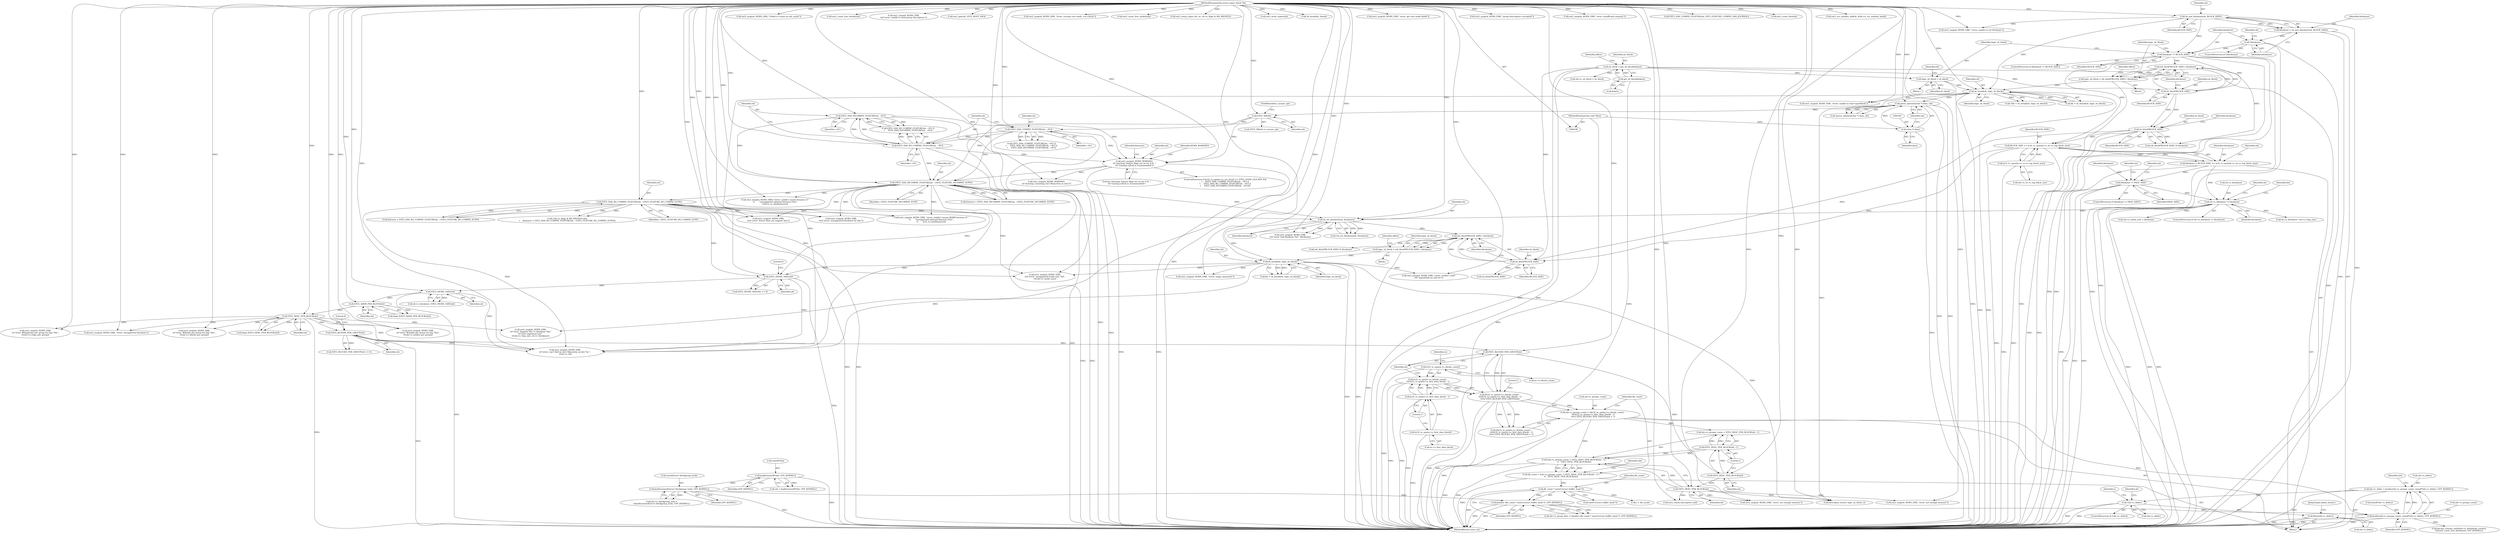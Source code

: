 digraph "0_linux_be0726d33cb8f411945884664924bed3cb8c70ee_0@API" {
"1001360" [label="(Call,kfree(sbi->s_debts))"];
"1000986" [label="(Call,!sbi->s_debts)"];
"1000971" [label="(Call,sbi->s_debts = kcalloc(sbi->s_groups_count, sizeof(*sbi->s_debts), GFP_KERNEL))"];
"1000975" [label="(Call,kcalloc(sbi->s_groups_count, sizeof(*sbi->s_debts), GFP_KERNEL))"];
"1000912" [label="(Call,sbi->s_groups_count = ((le32_to_cpu(es->s_blocks_count) -\n \t\t\t\tle32_to_cpu(es->s_first_data_block) - 1)\n \t\t\t\t\t/ EXT2_BLOCKS_PER_GROUP(sb)) + 1)"];
"1000917" [label="(Call,(le32_to_cpu(es->s_blocks_count) -\n \t\t\t\tle32_to_cpu(es->s_first_data_block) - 1)\n \t\t\t\t\t/ EXT2_BLOCKS_PER_GROUP(sb))"];
"1000918" [label="(Call,le32_to_cpu(es->s_blocks_count) -\n \t\t\t\tle32_to_cpu(es->s_first_data_block) - 1)"];
"1000919" [label="(Call,le32_to_cpu(es->s_blocks_count))"];
"1000923" [label="(Call,le32_to_cpu(es->s_first_data_block) - 1)"];
"1000924" [label="(Call,le32_to_cpu(es->s_first_data_block))"];
"1000929" [label="(Call,EXT2_BLOCKS_PER_GROUP(sb))"];
"1000908" [label="(Call,EXT2_BLOCKS_PER_GROUP(sb))"];
"1000803" [label="(Call,EXT2_DESC_PER_BLOCK(sb))"];
"1000796" [label="(Call,EXT2_ADDR_PER_BLOCK(sb))"];
"1000742" [label="(Call,EXT2_INODE_SIZE(sb))"];
"1000730" [label="(Call,EXT2_INODE_SIZE(sb))"];
"1000559" [label="(Call,sb_bread(sb, logic_sb_block))"];
"1000533" [label="(Call,sb_set_blocksize(sb, blocksize))"];
"1000467" [label="(Call,EXT2_HAS_RO_COMPAT_FEATURE(sb, ~EXT2_FEATURE_RO_COMPAT_SUPP))"];
"1000444" [label="(Call,EXT2_HAS_INCOMPAT_FEATURE(sb, ~EXT2_FEATURE_INCOMPAT_SUPP))"];
"1000435" [label="(Call,EXT2_HAS_INCOMPAT_FEATURE(sb, ~0U))"];
"1000432" [label="(Call,EXT2_HAS_RO_COMPAT_FEATURE(sb, ~0U))"];
"1000428" [label="(Call,EXT2_HAS_COMPAT_FEATURE(sb, ~0U))"];
"1000408" [label="(Call,EXT2_SB(sb))"];
"1000389" [label="(Call,parse_options((char *) data, sb))"];
"1000390" [label="(Call,(char *) data)"];
"1000111" [label="(MethodParameterIn,void *data)"];
"1000234" [label="(Call,sb_bread(sb, logic_sb_block))"];
"1000194" [label="(Call,sb_min_blocksize(sb, BLOCK_SIZE))"];
"1000110" [label="(MethodParameterIn,struct super_block *sb)"];
"1000227" [label="(Call,logic_sb_block = sb_block)"];
"1000120" [label="(Call,sb_block = get_sb_block(&data))"];
"1000122" [label="(Call,get_sb_block(&data))"];
"1000211" [label="(Call,logic_sb_block = (sb_block*BLOCK_SIZE) / blocksize)"];
"1000213" [label="(Call,(sb_block*BLOCK_SIZE) / blocksize)"];
"1000214" [label="(Call,sb_block*BLOCK_SIZE)"];
"1000207" [label="(Call,blocksize != BLOCK_SIZE)"];
"1000198" [label="(Call,!blocksize)"];
"1000192" [label="(Call,blocksize = sb_min_blocksize(sb, BLOCK_SIZE))"];
"1000438" [label="(Call,ext2_msg(sb, KERN_WARNING,\n\t\t\t\"warning: feature flags set on rev 0 fs, \"\n\t\t\t\"running e2fsck is recommended\"))"];
"1000523" [label="(Call,sb->s_blocksize != blocksize)"];
"1000496" [label="(Call,blocksize != PAGE_SIZE)"];
"1000478" [label="(Call,blocksize = BLOCK_SIZE << le32_to_cpu(sbi->s_es->s_log_block_size))"];
"1000480" [label="(Call,BLOCK_SIZE << le32_to_cpu(sbi->s_es->s_log_block_size))"];
"1000221" [label="(Call,sb_block*BLOCK_SIZE)"];
"1000482" [label="(Call,le32_to_cpu(sbi->s_es->s_log_block_size))"];
"1000543" [label="(Call,logic_sb_block = (sb_block*BLOCK_SIZE) / blocksize)"];
"1000545" [label="(Call,(sb_block*BLOCK_SIZE) / blocksize)"];
"1000546" [label="(Call,sb_block*BLOCK_SIZE)"];
"1000949" [label="(Call,kmalloc (db_count * sizeof (struct buffer_head *), GFP_KERNEL))"];
"1000950" [label="(Call,db_count * sizeof (struct buffer_head *))"];
"1000932" [label="(Call,db_count = (sbi->s_groups_count + EXT2_DESC_PER_BLOCK(sb) - 1) /\n\t\t   EXT2_DESC_PER_BLOCK(sb))"];
"1000934" [label="(Call,(sbi->s_groups_count + EXT2_DESC_PER_BLOCK(sb) - 1) /\n\t\t   EXT2_DESC_PER_BLOCK(sb))"];
"1000939" [label="(Call,EXT2_DESC_PER_BLOCK(sb) - 1)"];
"1000940" [label="(Call,EXT2_DESC_PER_BLOCK(sb))"];
"1000943" [label="(Call,EXT2_DESC_PER_BLOCK(sb))"];
"1000164" [label="(Call,kzalloc(sizeof(struct blockgroup_lock), GFP_KERNEL))"];
"1000151" [label="(Call,kzalloc(sizeof(*sbi), GFP_KERNEL))"];
"1000930" [label="(Identifier,sb)"];
"1001281" [label="(Call,ext2_msg(sb, KERN_WARNING,\n\t\t\t\"warning: mounting ext3 filesystem as ext2\"))"];
"1000730" [label="(Call,EXT2_INODE_SIZE(sb))"];
"1000943" [label="(Call,EXT2_DESC_PER_BLOCK(sb))"];
"1000910" [label="(Literal,0)"];
"1000195" [label="(Identifier,sb)"];
"1000227" [label="(Call,logic_sb_block = sb_block)"];
"1000668" [label="(Call,ext2_msg(sb, KERN_ERR,\n\t\t\t\t\"error: unsupported inode size: %d\",\n\t\t\t\tsbi->s_inode_size))"];
"1000217" [label="(Identifier,blocksize)"];
"1000440" [label="(Identifier,KERN_WARNING)"];
"1000429" [label="(Identifier,sb)"];
"1000110" [label="(MethodParameterIn,struct super_block *sb)"];
"1001051" [label="(Call,ext2_check_descriptors (sb))"];
"1000465" [label="(Call,features = EXT2_HAS_RO_COMPAT_FEATURE(sb, ~EXT2_FEATURE_RO_COMPAT_SUPP))"];
"1000155" [label="(Identifier,GFP_KERNEL)"];
"1000928" [label="(Literal,1)"];
"1000543" [label="(Call,logic_sb_block = (sb_block*BLOCK_SIZE) / blocksize)"];
"1000152" [label="(Call,sizeof(*sbi))"];
"1000497" [label="(Identifier,blocksize)"];
"1001177" [label="(Call,ext2_msg(sb, KERN_ERR, \"Failed to create an mb_cache\"))"];
"1000912" [label="(Call,sbi->s_groups_count = ((le32_to_cpu(es->s_blocks_count) -\n \t\t\t\tle32_to_cpu(es->s_first_data_block) - 1)\n \t\t\t\t\t/ EXT2_BLOCKS_PER_GROUP(sb)) + 1)"];
"1000595" [label="(Call,ext2_msg(sb, KERN_ERR, \"error: magic mismatch\"))"];
"1000219" [label="(Identifier,offset)"];
"1000557" [label="(Call,bh = sb_bread(sb, logic_sb_block))"];
"1000535" [label="(Identifier,blocksize)"];
"1000602" [label="(Identifier,sb)"];
"1000410" [label="(FieldIdentifier,s_mount_opt)"];
"1000986" [label="(Call,!sbi->s_debts)"];
"1000478" [label="(Call,blocksize = BLOCK_SIZE << le32_to_cpu(sbi->s_es->s_log_block_size))"];
"1001127" [label="(Call,ext2_count_free_blocks(sb))"];
"1000207" [label="(Call,blocksize != BLOCK_SIZE)"];
"1000392" [label="(Identifier,data)"];
"1000992" [label="(Identifier,sb)"];
"1000988" [label="(Identifier,sbi)"];
"1000498" [label="(Identifier,PAGE_SIZE)"];
"1000908" [label="(Call,EXT2_BLOCKS_PER_GROUP(sb))"];
"1000919" [label="(Call,le32_to_cpu(es->s_blocks_count))"];
"1000407" [label="(Call,EXT2_SB(sb)->s_mount_opt)"];
"1000482" [label="(Call,le32_to_cpu(sbi->s_es->s_log_block_size))"];
"1000481" [label="(Identifier,BLOCK_SIZE)"];
"1000547" [label="(Identifier,sb_block)"];
"1001044" [label="(Call,ext2_msg(sb, KERN_ERR,\n\t\t\t\t\"error: unable to read group descriptors\"))"];
"1000949" [label="(Call,kmalloc (db_count * sizeof (struct buffer_head *), GFP_KERNEL))"];
"1000743" [label="(Identifier,sb)"];
"1000167" [label="(Identifier,GFP_KERNEL)"];
"1000532" [label="(Call,!sb_set_blocksize(sb, blocksize))"];
"1001220" [label="(Call,ext2_iget(sb, EXT2_ROOT_INO))"];
"1000458" [label="(Call,!(sb->s_flags & MS_RDONLY) &&\n\t    (features = EXT2_HAS_RO_COMPAT_FEATURE(sb, ~EXT2_FEATURE_RO_COMPAT_SUPP)))"];
"1000923" [label="(Call,le32_to_cpu(es->s_first_data_block) - 1)"];
"1000731" [label="(Identifier,sb)"];
"1000925" [label="(Call,es->s_first_data_block)"];
"1000467" [label="(Call,EXT2_HAS_RO_COMPAT_FEATURE(sb, ~EXT2_FEATURE_RO_COMPAT_SUPP))"];
"1000860" [label="(Call,ext2_msg(sb, KERN_ERR,\n\t\t\t\"error: #blocks per group too big: %lu\",\n\t\t\tsbi->s_blocks_per_group))"];
"1000941" [label="(Identifier,sb)"];
"1000991" [label="(Call,ext2_msg(sb, KERN_ERR, \"error: not enough memory\"))"];
"1000548" [label="(Identifier,BLOCK_SIZE)"];
"1000501" [label="(Identifier,sb)"];
"1000193" [label="(Identifier,blocksize)"];
"1000523" [label="(Call,sb->s_blocksize != blocksize)"];
"1000732" [label="(Literal,0)"];
"1000182" [label="(Call,sbi->s_sb_block = sb_block)"];
"1000920" [label="(Call,es->s_blocks_count)"];
"1000390" [label="(Call,(char *) data)"];
"1000441" [label="(Literal,\"warning: feature flags set on rev 0 fs, \"\n\t\t\t\"running e2fsck is recommended\")"];
"1000236" [label="(Identifier,logic_sb_block)"];
"1000496" [label="(Call,blocksize != PAGE_SIZE)"];
"1000561" [label="(Identifier,logic_sb_block)"];
"1000962" [label="(Call,ext2_msg(sb, KERN_ERR, \"error: not enough memory\"))"];
"1000527" [label="(Identifier,blocksize)"];
"1000211" [label="(Call,logic_sb_block = (sb_block*BLOCK_SIZE) / blocksize)"];
"1000940" [label="(Call,EXT2_DESC_PER_BLOCK(sb))"];
"1000113" [label="(Block,)"];
"1000432" [label="(Call,EXT2_HAS_RO_COMPAT_FEATURE(sb, ~0U))"];
"1000120" [label="(Call,sb_block = get_sb_block(&data))"];
"1000491" [label="(Identifier,sbi)"];
"1001251" [label="(Call,ext2_msg(sb, KERN_ERR, \"error: corrupt root inode, run e2fsck\"))"];
"1000551" [label="(Identifier,offset)"];
"1001141" [label="(Call,ext2_count_free_inodes(sb))"];
"1000433" [label="(Identifier,sb)"];
"1001286" [label="(Call,ext2_setup_super (sb, es, sb->s_flags & MS_RDONLY))"];
"1000838" [label="(Call,ext2_msg(sb, KERN_ERR,\n\t\t\t\"error: fragsize %lu != blocksize %lu\"\n\t\t\t\"(not supported yet)\",\n\t\t\tsbi->s_frag_size, sb->s_blocksize))"];
"1000560" [label="(Identifier,sb)"];
"1000517" [label="(Call,ext2_msg(sb, KERN_ERR,\n\t\t\t\t\t\"error: device does not support dax\"))"];
"1000437" [label="(Identifier,~0U)"];
"1000444" [label="(Call,EXT2_HAS_INCOMPAT_FEATURE(sb, ~EXT2_FEATURE_INCOMPAT_SUPP))"];
"1001364" [label="(JumpTarget,failed_mount:)"];
"1000954" [label="(Identifier,GFP_KERNEL)"];
"1000939" [label="(Call,EXT2_DESC_PER_BLOCK(sb) - 1)"];
"1001299" [label="(Call,ext2_write_super(sb))"];
"1000697" [label="(Call,sb->s_blocksize / sbi->s_frag_size)"];
"1000971" [label="(Call,sbi->s_debts = kcalloc(sbi->s_groups_count, sizeof(*sbi->s_debts), GFP_KERNEL))"];
"1000934" [label="(Call,(sbi->s_groups_count + EXT2_DESC_PER_BLOCK(sb) - 1) /\n\t\t   EXT2_DESC_PER_BLOCK(sb))"];
"1000111" [label="(MethodParameterIn,void *data)"];
"1001018" [label="(Call,sb_bread(sb, block))"];
"1000944" [label="(Identifier,sb)"];
"1001122" [label="(Call,percpu_counter_init(&sbi->s_freeblocks_counter,\n\t\t\t\text2_count_free_blocks(sb), GFP_KERNEL))"];
"1000566" [label="(Call,ext2_msg(sb, KERN_ERR, \"error: couldn't read\"\n\t\t\t\t\"superblock on 2nd try\"))"];
"1000160" [label="(Call,sbi->s_blockgroup_lock =\n\t\tkzalloc(sizeof(struct blockgroup_lock), GFP_KERNEL))"];
"1000802" [label="(Call,ilog2 (EXT2_DESC_PER_BLOCK(sb)))"];
"1000164" [label="(Call,kzalloc(sizeof(struct blockgroup_lock), GFP_KERNEL))"];
"1000232" [label="(Call,bh = sb_bread(sb, logic_sb_block))"];
"1000238" [label="(Call,ext2_msg(sb, KERN_ERR, \"error: unable to read superblock\"))"];
"1000222" [label="(Identifier,sb_block)"];
"1000221" [label="(Call,sb_block*BLOCK_SIZE)"];
"1000165" [label="(Call,sizeof(struct blockgroup_lock))"];
"1000729" [label="(Call,EXT2_INODE_SIZE(sb) == 0)"];
"1000199" [label="(Identifier,blocksize)"];
"1001382" [label="(MethodReturn,static int)"];
"1000931" [label="(Literal,1)"];
"1000121" [label="(Identifier,sb_block)"];
"1000393" [label="(Identifier,sb)"];
"1000194" [label="(Call,sb_min_blocksize(sb, BLOCK_SIZE))"];
"1000431" [label="(Call,EXT2_HAS_RO_COMPAT_FEATURE(sb, ~0U) ||\n\t     EXT2_HAS_INCOMPAT_FEATURE(sb, ~0U))"];
"1000662" [label="(Call,sbi->s_inode_size > blocksize)"];
"1001268" [label="(Call,ext2_msg(sb, KERN_ERR, \"error: get root inode failed\"))"];
"1000975" [label="(Call,kcalloc(sbi->s_groups_count, sizeof(*sbi->s_debts), GFP_KERNEL))"];
"1000916" [label="(Call,((le32_to_cpu(es->s_blocks_count) -\n \t\t\t\tle32_to_cpu(es->s_first_data_block) - 1)\n \t\t\t\t\t/ EXT2_BLOCKS_PER_GROUP(sb)) + 1)"];
"1000430" [label="(Identifier,~0U)"];
"1000197" [label="(ControlStructure,if (!blocksize))"];
"1000824" [label="(Call,ext2_msg(sb, KERN_ERR, \"error: unsupported blocksize\"))"];
"1000128" [label="(Identifier,offset)"];
"1000479" [label="(Identifier,blocksize)"];
"1000553" [label="(Call,sb_block*BLOCK_SIZE)"];
"1000917" [label="(Call,(le32_to_cpu(es->s_blocks_count) -\n \t\t\t\tle32_to_cpu(es->s_first_data_block) - 1)\n \t\t\t\t\t/ EXT2_BLOCKS_PER_GROUP(sb))"];
"1000907" [label="(Call,EXT2_BLOCKS_PER_GROUP(sb) == 0)"];
"1000898" [label="(Call,ext2_msg(sb, KERN_ERR,\n\t\t\t\"error: #inodes per group too big: %lu\",\n\t\t\tsbi->s_inodes_per_group))"];
"1000797" [label="(Identifier,sb)"];
"1000924" [label="(Call,le32_to_cpu(es->s_first_data_block))"];
"1000443" [label="(Identifier,features)"];
"1000234" [label="(Call,sb_bread(sb, logic_sb_block))"];
"1000985" [label="(ControlStructure,if (!sbi->s_debts))"];
"1000932" [label="(Call,db_count = (sbi->s_groups_count + EXT2_DESC_PER_BLOCK(sb) - 1) /\n\t\t   EXT2_DESC_PER_BLOCK(sb))"];
"1000738" [label="(Call,sb->s_blocksize / EXT2_INODE_SIZE(sb))"];
"1000552" [label="(Call,(sb_block*BLOCK_SIZE) % blocksize)"];
"1000533" [label="(Call,sb_set_blocksize(sb, blocksize))"];
"1001008" [label="(Call,descriptor_loc(sb, logic_sb_block, i))"];
"1000446" [label="(Identifier,~EXT2_FEATURE_INCOMPAT_SUPP)"];
"1000122" [label="(Call,get_sb_block(&data))"];
"1000918" [label="(Call,le32_to_cpu(es->s_blocks_count) -\n \t\t\t\tle32_to_cpu(es->s_first_data_block) - 1)"];
"1000226" [label="(Block,)"];
"1001054" [label="(Call,ext2_msg(sb, KERN_ERR, \"group descriptors corrupted\"))"];
"1000233" [label="(Identifier,bh)"];
"1000206" [label="(ControlStructure,if (blocksize != BLOCK_SIZE))"];
"1000389" [label="(Call,parse_options((char *) data, sb))"];
"1000803" [label="(Call,EXT2_DESC_PER_BLOCK(sb))"];
"1000192" [label="(Call,blocksize = sb_min_blocksize(sb, BLOCK_SIZE))"];
"1000544" [label="(Identifier,logic_sb_block)"];
"1000471" [label="(Call,ext2_msg(sb, KERN_ERR, \"error: couldn't mount RDWR because of \"\n\t\t       \"unsupported optional features (%x)\",\n\t\t       le32_to_cpu(features)))"];
"1000408" [label="(Call,EXT2_SB(sb))"];
"1000427" [label="(Call,EXT2_HAS_COMPAT_FEATURE(sb, ~0U) ||\n\t     EXT2_HAS_RO_COMPAT_FEATURE(sb, ~0U) ||\n\t     EXT2_HAS_INCOMPAT_FEATURE(sb, ~0U))"];
"1000209" [label="(Identifier,BLOCK_SIZE)"];
"1000235" [label="(Identifier,sb)"];
"1000987" [label="(Call,sbi->s_debts)"];
"1000549" [label="(Identifier,blocksize)"];
"1000546" [label="(Call,sb_block*BLOCK_SIZE)"];
"1000439" [label="(Identifier,sb)"];
"1001161" [label="(Call,ext2_msg(sb, KERN_ERR, \"error: insufficient memory\"))"];
"1000436" [label="(Identifier,sb)"];
"1000530" [label="(Identifier,bh)"];
"1000951" [label="(Identifier,db_count)"];
"1000215" [label="(Identifier,sb_block)"];
"1000231" [label="(Call,!(bh = sb_bread(sb, logic_sb_block)))"];
"1000198" [label="(Call,!blocksize)"];
"1000984" [label="(Identifier,GFP_KERNEL)"];
"1000495" [label="(ControlStructure,if (blocksize != PAGE_SIZE))"];
"1000445" [label="(Identifier,sb)"];
"1000933" [label="(Identifier,db_count)"];
"1000468" [label="(Identifier,sb)"];
"1000469" [label="(Identifier,~EXT2_FEATURE_RO_COMPAT_SUPP)"];
"1000210" [label="(Block,)"];
"1000214" [label="(Call,sb_block*BLOCK_SIZE)"];
"1000972" [label="(Call,sbi->s_debts)"];
"1000434" [label="(Identifier,~0U)"];
"1000201" [label="(Call,ext2_msg(sb, KERN_ERR, \"error: unable to set blocksize\"))"];
"1000926" [label="(Identifier,es)"];
"1000220" [label="(Call,(sb_block*BLOCK_SIZE) % blocksize)"];
"1000942" [label="(Literal,1)"];
"1000228" [label="(Identifier,logic_sb_block)"];
"1000438" [label="(Call,ext2_msg(sb, KERN_WARNING,\n\t\t\t\"warning: feature flags set on rev 0 fs, \"\n\t\t\t\"running e2fsck is recommended\"))"];
"1000524" [label="(Call,sb->s_blocksize)"];
"1000450" [label="(Call,ext2_msg(sb, KERN_ERR,\t\"error: couldn't mount because of \"\n\t\t       \"unsupported optional features (%x)\",\n\t\t\tle32_to_cpu(features)))"];
"1000528" [label="(Block,)"];
"1001278" [label="(Call,EXT2_HAS_COMPAT_FEATURE(sb, EXT3_FEATURE_COMPAT_HAS_JOURNAL))"];
"1000208" [label="(Identifier,blocksize)"];
"1000559" [label="(Call,sb_bread(sb, logic_sb_block))"];
"1000229" [label="(Identifier,sb_block)"];
"1000149" [label="(Call,sbi = kzalloc(sizeof(*sbi), GFP_KERNEL))"];
"1000196" [label="(Identifier,BLOCK_SIZE)"];
"1001155" [label="(Call,ext2_count_dirs(sb))"];
"1000216" [label="(Identifier,BLOCK_SIZE)"];
"1000409" [label="(Identifier,sb)"];
"1000224" [label="(Identifier,blocksize)"];
"1000950" [label="(Call,db_count * sizeof (struct buffer_head *))"];
"1000909" [label="(Identifier,sb)"];
"1000804" [label="(Identifier,sb)"];
"1000483" [label="(Call,sbi->s_es->s_log_block_size)"];
"1001307" [label="(Call,ext2_msg(sb, KERN_ERR,\n\t\t\t\"error: can't find an ext2 filesystem on dev %s.\",\n \t\t\tsb->s_id))"];
"1000522" [label="(ControlStructure,if (sb->s_blocksize != blocksize))"];
"1000419" [label="(ControlStructure,if (le32_to_cpu(es->s_rev_level) == EXT2_GOOD_OLD_REV &&\n\t    (EXT2_HAS_COMPAT_FEATURE(sb, ~0U) ||\n\t     EXT2_HAS_RO_COMPAT_FEATURE(sb, ~0U) ||\n\t     EXT2_HAS_INCOMPAT_FEATURE(sb, ~0U))))"];
"1000998" [label="(Identifier,i)"];
"1001360" [label="(Call,kfree(sbi->s_debts))"];
"1000879" [label="(Call,ext2_msg(sb, KERN_ERR,\n\t\t\t\"error: #fragments per group too big: %lu\",\n\t\t\tsbi->s_frags_per_group))"];
"1000202" [label="(Identifier,sb)"];
"1000913" [label="(Call,sbi->s_groups_count)"];
"1000537" [label="(Call,ext2_msg(sb, KERN_ERR,\n\t\t\t\t\"error: bad blocksize %d\", blocksize))"];
"1000545" [label="(Call,(sb_block*BLOCK_SIZE) / blocksize)"];
"1000213" [label="(Call,(sb_block*BLOCK_SIZE) / blocksize)"];
"1000945" [label="(Call,sbi->s_group_desc = kmalloc (db_count * sizeof (struct buffer_head *), GFP_KERNEL))"];
"1000435" [label="(Call,EXT2_HAS_INCOMPAT_FEATURE(sb, ~0U))"];
"1000151" [label="(Call,kzalloc(sizeof(*sbi), GFP_KERNEL))"];
"1000976" [label="(Call,sbi->s_groups_count)"];
"1000388" [label="(Call,!parse_options((char *) data, sb))"];
"1000442" [label="(Call,features = EXT2_HAS_INCOMPAT_FEATURE(sb, ~EXT2_FEATURE_INCOMPAT_SUPP))"];
"1001114" [label="(Call,ext2_rsv_window_add(sb, &sbi->s_rsv_window_head))"];
"1000534" [label="(Identifier,sb)"];
"1000952" [label="(Call,sizeof (struct buffer_head *))"];
"1000428" [label="(Call,EXT2_HAS_COMPAT_FEATURE(sb, ~0U))"];
"1000212" [label="(Identifier,logic_sb_block)"];
"1000935" [label="(Call,sbi->s_groups_count + EXT2_DESC_PER_BLOCK(sb) - 1)"];
"1000979" [label="(Call,sizeof(*sbi->s_debts))"];
"1000500" [label="(Call,ext2_msg(sb, KERN_ERR,\n\t\t\t\t\t\"error: unsupported blocksize for dax\"))"];
"1000480" [label="(Call,BLOCK_SIZE << le32_to_cpu(sbi->s_es->s_log_block_size))"];
"1000929" [label="(Call,EXT2_BLOCKS_PER_GROUP(sb))"];
"1000123" [label="(Call,&data)"];
"1001361" [label="(Call,sbi->s_debts)"];
"1000795" [label="(Call,ilog2 (EXT2_ADDR_PER_BLOCK(sb)))"];
"1000742" [label="(Call,EXT2_INODE_SIZE(sb))"];
"1000223" [label="(Identifier,BLOCK_SIZE)"];
"1000511" [label="(Identifier,sb)"];
"1001000" [label="(Call,i < db_count)"];
"1000947" [label="(Identifier,sbi)"];
"1000796" [label="(Call,EXT2_ADDR_PER_BLOCK(sb))"];
"1001360" -> "1000113"  [label="AST: "];
"1001360" -> "1001361"  [label="CFG: "];
"1001361" -> "1001360"  [label="AST: "];
"1001364" -> "1001360"  [label="CFG: "];
"1001360" -> "1001382"  [label="DDG: "];
"1001360" -> "1001382"  [label="DDG: "];
"1000986" -> "1001360"  [label="DDG: "];
"1000986" -> "1000985"  [label="AST: "];
"1000986" -> "1000987"  [label="CFG: "];
"1000987" -> "1000986"  [label="AST: "];
"1000992" -> "1000986"  [label="CFG: "];
"1000998" -> "1000986"  [label="CFG: "];
"1000986" -> "1001382"  [label="DDG: "];
"1000986" -> "1001382"  [label="DDG: "];
"1000971" -> "1000986"  [label="DDG: "];
"1000971" -> "1000113"  [label="AST: "];
"1000971" -> "1000975"  [label="CFG: "];
"1000972" -> "1000971"  [label="AST: "];
"1000975" -> "1000971"  [label="AST: "];
"1000988" -> "1000971"  [label="CFG: "];
"1000971" -> "1001382"  [label="DDG: "];
"1000975" -> "1000971"  [label="DDG: "];
"1000975" -> "1000971"  [label="DDG: "];
"1000975" -> "1000984"  [label="CFG: "];
"1000976" -> "1000975"  [label="AST: "];
"1000979" -> "1000975"  [label="AST: "];
"1000984" -> "1000975"  [label="AST: "];
"1000975" -> "1001382"  [label="DDG: "];
"1000975" -> "1001382"  [label="DDG: "];
"1000912" -> "1000975"  [label="DDG: "];
"1000949" -> "1000975"  [label="DDG: "];
"1000975" -> "1001122"  [label="DDG: "];
"1000912" -> "1000113"  [label="AST: "];
"1000912" -> "1000916"  [label="CFG: "];
"1000913" -> "1000912"  [label="AST: "];
"1000916" -> "1000912"  [label="AST: "];
"1000933" -> "1000912"  [label="CFG: "];
"1000912" -> "1001382"  [label="DDG: "];
"1000917" -> "1000912"  [label="DDG: "];
"1000917" -> "1000912"  [label="DDG: "];
"1000912" -> "1000934"  [label="DDG: "];
"1000912" -> "1000935"  [label="DDG: "];
"1000917" -> "1000916"  [label="AST: "];
"1000917" -> "1000929"  [label="CFG: "];
"1000918" -> "1000917"  [label="AST: "];
"1000929" -> "1000917"  [label="AST: "];
"1000931" -> "1000917"  [label="CFG: "];
"1000917" -> "1001382"  [label="DDG: "];
"1000917" -> "1001382"  [label="DDG: "];
"1000917" -> "1000916"  [label="DDG: "];
"1000917" -> "1000916"  [label="DDG: "];
"1000918" -> "1000917"  [label="DDG: "];
"1000918" -> "1000917"  [label="DDG: "];
"1000929" -> "1000917"  [label="DDG: "];
"1000918" -> "1000923"  [label="CFG: "];
"1000919" -> "1000918"  [label="AST: "];
"1000923" -> "1000918"  [label="AST: "];
"1000930" -> "1000918"  [label="CFG: "];
"1000918" -> "1001382"  [label="DDG: "];
"1000918" -> "1001382"  [label="DDG: "];
"1000919" -> "1000918"  [label="DDG: "];
"1000923" -> "1000918"  [label="DDG: "];
"1000923" -> "1000918"  [label="DDG: "];
"1000919" -> "1000920"  [label="CFG: "];
"1000920" -> "1000919"  [label="AST: "];
"1000926" -> "1000919"  [label="CFG: "];
"1000919" -> "1001382"  [label="DDG: "];
"1000923" -> "1000928"  [label="CFG: "];
"1000924" -> "1000923"  [label="AST: "];
"1000928" -> "1000923"  [label="AST: "];
"1000923" -> "1001382"  [label="DDG: "];
"1000924" -> "1000923"  [label="DDG: "];
"1000924" -> "1000925"  [label="CFG: "];
"1000925" -> "1000924"  [label="AST: "];
"1000928" -> "1000924"  [label="CFG: "];
"1000924" -> "1001382"  [label="DDG: "];
"1000929" -> "1000930"  [label="CFG: "];
"1000930" -> "1000929"  [label="AST: "];
"1000908" -> "1000929"  [label="DDG: "];
"1000110" -> "1000929"  [label="DDG: "];
"1000929" -> "1000940"  [label="DDG: "];
"1000908" -> "1000907"  [label="AST: "];
"1000908" -> "1000909"  [label="CFG: "];
"1000909" -> "1000908"  [label="AST: "];
"1000910" -> "1000908"  [label="CFG: "];
"1000908" -> "1001382"  [label="DDG: "];
"1000908" -> "1000907"  [label="DDG: "];
"1000803" -> "1000908"  [label="DDG: "];
"1000110" -> "1000908"  [label="DDG: "];
"1000908" -> "1001307"  [label="DDG: "];
"1000803" -> "1000802"  [label="AST: "];
"1000803" -> "1000804"  [label="CFG: "];
"1000804" -> "1000803"  [label="AST: "];
"1000802" -> "1000803"  [label="CFG: "];
"1000803" -> "1001382"  [label="DDG: "];
"1000803" -> "1000802"  [label="DDG: "];
"1000796" -> "1000803"  [label="DDG: "];
"1000110" -> "1000803"  [label="DDG: "];
"1000803" -> "1000824"  [label="DDG: "];
"1000803" -> "1000838"  [label="DDG: "];
"1000803" -> "1000860"  [label="DDG: "];
"1000803" -> "1000879"  [label="DDG: "];
"1000803" -> "1000898"  [label="DDG: "];
"1000803" -> "1001307"  [label="DDG: "];
"1000796" -> "1000795"  [label="AST: "];
"1000796" -> "1000797"  [label="CFG: "];
"1000797" -> "1000796"  [label="AST: "];
"1000795" -> "1000796"  [label="CFG: "];
"1000796" -> "1000795"  [label="DDG: "];
"1000742" -> "1000796"  [label="DDG: "];
"1000110" -> "1000796"  [label="DDG: "];
"1000742" -> "1000738"  [label="AST: "];
"1000742" -> "1000743"  [label="CFG: "];
"1000743" -> "1000742"  [label="AST: "];
"1000738" -> "1000742"  [label="CFG: "];
"1000742" -> "1001382"  [label="DDG: "];
"1000742" -> "1000738"  [label="DDG: "];
"1000730" -> "1000742"  [label="DDG: "];
"1000110" -> "1000742"  [label="DDG: "];
"1000742" -> "1001307"  [label="DDG: "];
"1000730" -> "1000729"  [label="AST: "];
"1000730" -> "1000731"  [label="CFG: "];
"1000731" -> "1000730"  [label="AST: "];
"1000732" -> "1000730"  [label="CFG: "];
"1000730" -> "1001382"  [label="DDG: "];
"1000730" -> "1000729"  [label="DDG: "];
"1000559" -> "1000730"  [label="DDG: "];
"1000467" -> "1000730"  [label="DDG: "];
"1000444" -> "1000730"  [label="DDG: "];
"1000110" -> "1000730"  [label="DDG: "];
"1000730" -> "1001307"  [label="DDG: "];
"1000559" -> "1000557"  [label="AST: "];
"1000559" -> "1000561"  [label="CFG: "];
"1000560" -> "1000559"  [label="AST: "];
"1000561" -> "1000559"  [label="AST: "];
"1000557" -> "1000559"  [label="CFG: "];
"1000559" -> "1001382"  [label="DDG: "];
"1000559" -> "1001382"  [label="DDG: "];
"1000559" -> "1000557"  [label="DDG: "];
"1000559" -> "1000557"  [label="DDG: "];
"1000533" -> "1000559"  [label="DDG: "];
"1000110" -> "1000559"  [label="DDG: "];
"1000543" -> "1000559"  [label="DDG: "];
"1000559" -> "1000566"  [label="DDG: "];
"1000559" -> "1000595"  [label="DDG: "];
"1000559" -> "1000668"  [label="DDG: "];
"1000559" -> "1001008"  [label="DDG: "];
"1000559" -> "1001307"  [label="DDG: "];
"1000533" -> "1000532"  [label="AST: "];
"1000533" -> "1000535"  [label="CFG: "];
"1000534" -> "1000533"  [label="AST: "];
"1000535" -> "1000533"  [label="AST: "];
"1000532" -> "1000533"  [label="CFG: "];
"1000533" -> "1000532"  [label="DDG: "];
"1000533" -> "1000532"  [label="DDG: "];
"1000467" -> "1000533"  [label="DDG: "];
"1000444" -> "1000533"  [label="DDG: "];
"1000110" -> "1000533"  [label="DDG: "];
"1000523" -> "1000533"  [label="DDG: "];
"1000533" -> "1000537"  [label="DDG: "];
"1000533" -> "1000537"  [label="DDG: "];
"1000533" -> "1000545"  [label="DDG: "];
"1000467" -> "1000465"  [label="AST: "];
"1000467" -> "1000469"  [label="CFG: "];
"1000468" -> "1000467"  [label="AST: "];
"1000469" -> "1000467"  [label="AST: "];
"1000465" -> "1000467"  [label="CFG: "];
"1000467" -> "1001382"  [label="DDG: "];
"1000467" -> "1001382"  [label="DDG: "];
"1000467" -> "1000458"  [label="DDG: "];
"1000467" -> "1000458"  [label="DDG: "];
"1000467" -> "1000465"  [label="DDG: "];
"1000467" -> "1000465"  [label="DDG: "];
"1000444" -> "1000467"  [label="DDG: "];
"1000110" -> "1000467"  [label="DDG: "];
"1000467" -> "1000471"  [label="DDG: "];
"1000467" -> "1000500"  [label="DDG: "];
"1000467" -> "1000517"  [label="DDG: "];
"1000467" -> "1000668"  [label="DDG: "];
"1000467" -> "1001307"  [label="DDG: "];
"1000444" -> "1000442"  [label="AST: "];
"1000444" -> "1000446"  [label="CFG: "];
"1000445" -> "1000444"  [label="AST: "];
"1000446" -> "1000444"  [label="AST: "];
"1000442" -> "1000444"  [label="CFG: "];
"1000444" -> "1001382"  [label="DDG: "];
"1000444" -> "1001382"  [label="DDG: "];
"1000444" -> "1000442"  [label="DDG: "];
"1000444" -> "1000442"  [label="DDG: "];
"1000435" -> "1000444"  [label="DDG: "];
"1000408" -> "1000444"  [label="DDG: "];
"1000432" -> "1000444"  [label="DDG: "];
"1000438" -> "1000444"  [label="DDG: "];
"1000428" -> "1000444"  [label="DDG: "];
"1000110" -> "1000444"  [label="DDG: "];
"1000444" -> "1000450"  [label="DDG: "];
"1000444" -> "1000471"  [label="DDG: "];
"1000444" -> "1000500"  [label="DDG: "];
"1000444" -> "1000517"  [label="DDG: "];
"1000444" -> "1000668"  [label="DDG: "];
"1000444" -> "1001307"  [label="DDG: "];
"1000435" -> "1000431"  [label="AST: "];
"1000435" -> "1000437"  [label="CFG: "];
"1000436" -> "1000435"  [label="AST: "];
"1000437" -> "1000435"  [label="AST: "];
"1000431" -> "1000435"  [label="CFG: "];
"1000435" -> "1001382"  [label="DDG: "];
"1000435" -> "1000431"  [label="DDG: "];
"1000435" -> "1000431"  [label="DDG: "];
"1000432" -> "1000435"  [label="DDG: "];
"1000432" -> "1000435"  [label="DDG: "];
"1000110" -> "1000435"  [label="DDG: "];
"1000435" -> "1000438"  [label="DDG: "];
"1000432" -> "1000431"  [label="AST: "];
"1000432" -> "1000434"  [label="CFG: "];
"1000433" -> "1000432"  [label="AST: "];
"1000434" -> "1000432"  [label="AST: "];
"1000436" -> "1000432"  [label="CFG: "];
"1000431" -> "1000432"  [label="CFG: "];
"1000432" -> "1001382"  [label="DDG: "];
"1000432" -> "1000431"  [label="DDG: "];
"1000432" -> "1000431"  [label="DDG: "];
"1000428" -> "1000432"  [label="DDG: "];
"1000428" -> "1000432"  [label="DDG: "];
"1000110" -> "1000432"  [label="DDG: "];
"1000432" -> "1000438"  [label="DDG: "];
"1000428" -> "1000427"  [label="AST: "];
"1000428" -> "1000430"  [label="CFG: "];
"1000429" -> "1000428"  [label="AST: "];
"1000430" -> "1000428"  [label="AST: "];
"1000433" -> "1000428"  [label="CFG: "];
"1000427" -> "1000428"  [label="CFG: "];
"1000428" -> "1001382"  [label="DDG: "];
"1000428" -> "1000427"  [label="DDG: "];
"1000428" -> "1000427"  [label="DDG: "];
"1000408" -> "1000428"  [label="DDG: "];
"1000110" -> "1000428"  [label="DDG: "];
"1000428" -> "1000438"  [label="DDG: "];
"1000408" -> "1000407"  [label="AST: "];
"1000408" -> "1000409"  [label="CFG: "];
"1000409" -> "1000408"  [label="AST: "];
"1000410" -> "1000408"  [label="CFG: "];
"1000389" -> "1000408"  [label="DDG: "];
"1000110" -> "1000408"  [label="DDG: "];
"1000408" -> "1000438"  [label="DDG: "];
"1000389" -> "1000388"  [label="AST: "];
"1000389" -> "1000393"  [label="CFG: "];
"1000390" -> "1000389"  [label="AST: "];
"1000393" -> "1000389"  [label="AST: "];
"1000388" -> "1000389"  [label="CFG: "];
"1000389" -> "1001382"  [label="DDG: "];
"1000389" -> "1001382"  [label="DDG: "];
"1000389" -> "1000388"  [label="DDG: "];
"1000389" -> "1000388"  [label="DDG: "];
"1000390" -> "1000389"  [label="DDG: "];
"1000234" -> "1000389"  [label="DDG: "];
"1000110" -> "1000389"  [label="DDG: "];
"1000390" -> "1000392"  [label="CFG: "];
"1000391" -> "1000390"  [label="AST: "];
"1000392" -> "1000390"  [label="AST: "];
"1000393" -> "1000390"  [label="CFG: "];
"1000390" -> "1001382"  [label="DDG: "];
"1000111" -> "1000390"  [label="DDG: "];
"1000111" -> "1000109"  [label="AST: "];
"1000111" -> "1001382"  [label="DDG: "];
"1000234" -> "1000232"  [label="AST: "];
"1000234" -> "1000236"  [label="CFG: "];
"1000235" -> "1000234"  [label="AST: "];
"1000236" -> "1000234"  [label="AST: "];
"1000232" -> "1000234"  [label="CFG: "];
"1000234" -> "1001382"  [label="DDG: "];
"1000234" -> "1001382"  [label="DDG: "];
"1000234" -> "1000231"  [label="DDG: "];
"1000234" -> "1000231"  [label="DDG: "];
"1000234" -> "1000232"  [label="DDG: "];
"1000234" -> "1000232"  [label="DDG: "];
"1000194" -> "1000234"  [label="DDG: "];
"1000110" -> "1000234"  [label="DDG: "];
"1000227" -> "1000234"  [label="DDG: "];
"1000211" -> "1000234"  [label="DDG: "];
"1000234" -> "1000238"  [label="DDG: "];
"1000234" -> "1001008"  [label="DDG: "];
"1000234" -> "1001307"  [label="DDG: "];
"1000194" -> "1000192"  [label="AST: "];
"1000194" -> "1000196"  [label="CFG: "];
"1000195" -> "1000194"  [label="AST: "];
"1000196" -> "1000194"  [label="AST: "];
"1000192" -> "1000194"  [label="CFG: "];
"1000194" -> "1001382"  [label="DDG: "];
"1000194" -> "1000192"  [label="DDG: "];
"1000194" -> "1000192"  [label="DDG: "];
"1000110" -> "1000194"  [label="DDG: "];
"1000194" -> "1000201"  [label="DDG: "];
"1000194" -> "1000207"  [label="DDG: "];
"1000110" -> "1000109"  [label="AST: "];
"1000110" -> "1001382"  [label="DDG: "];
"1000110" -> "1000201"  [label="DDG: "];
"1000110" -> "1000238"  [label="DDG: "];
"1000110" -> "1000438"  [label="DDG: "];
"1000110" -> "1000450"  [label="DDG: "];
"1000110" -> "1000471"  [label="DDG: "];
"1000110" -> "1000500"  [label="DDG: "];
"1000110" -> "1000517"  [label="DDG: "];
"1000110" -> "1000537"  [label="DDG: "];
"1000110" -> "1000566"  [label="DDG: "];
"1000110" -> "1000595"  [label="DDG: "];
"1000110" -> "1000668"  [label="DDG: "];
"1000110" -> "1000824"  [label="DDG: "];
"1000110" -> "1000838"  [label="DDG: "];
"1000110" -> "1000860"  [label="DDG: "];
"1000110" -> "1000879"  [label="DDG: "];
"1000110" -> "1000898"  [label="DDG: "];
"1000110" -> "1000940"  [label="DDG: "];
"1000110" -> "1000943"  [label="DDG: "];
"1000110" -> "1000962"  [label="DDG: "];
"1000110" -> "1000991"  [label="DDG: "];
"1000110" -> "1001008"  [label="DDG: "];
"1000110" -> "1001018"  [label="DDG: "];
"1000110" -> "1001044"  [label="DDG: "];
"1000110" -> "1001051"  [label="DDG: "];
"1000110" -> "1001054"  [label="DDG: "];
"1000110" -> "1001114"  [label="DDG: "];
"1000110" -> "1001127"  [label="DDG: "];
"1000110" -> "1001141"  [label="DDG: "];
"1000110" -> "1001155"  [label="DDG: "];
"1000110" -> "1001161"  [label="DDG: "];
"1000110" -> "1001177"  [label="DDG: "];
"1000110" -> "1001220"  [label="DDG: "];
"1000110" -> "1001251"  [label="DDG: "];
"1000110" -> "1001268"  [label="DDG: "];
"1000110" -> "1001278"  [label="DDG: "];
"1000110" -> "1001281"  [label="DDG: "];
"1000110" -> "1001286"  [label="DDG: "];
"1000110" -> "1001299"  [label="DDG: "];
"1000110" -> "1001307"  [label="DDG: "];
"1000227" -> "1000226"  [label="AST: "];
"1000227" -> "1000229"  [label="CFG: "];
"1000228" -> "1000227"  [label="AST: "];
"1000229" -> "1000227"  [label="AST: "];
"1000233" -> "1000227"  [label="CFG: "];
"1000227" -> "1001382"  [label="DDG: "];
"1000120" -> "1000227"  [label="DDG: "];
"1000120" -> "1000113"  [label="AST: "];
"1000120" -> "1000122"  [label="CFG: "];
"1000121" -> "1000120"  [label="AST: "];
"1000122" -> "1000120"  [label="AST: "];
"1000128" -> "1000120"  [label="CFG: "];
"1000120" -> "1001382"  [label="DDG: "];
"1000120" -> "1001382"  [label="DDG: "];
"1000122" -> "1000120"  [label="DDG: "];
"1000120" -> "1000182"  [label="DDG: "];
"1000120" -> "1000214"  [label="DDG: "];
"1000120" -> "1000546"  [label="DDG: "];
"1000122" -> "1000123"  [label="CFG: "];
"1000123" -> "1000122"  [label="AST: "];
"1000122" -> "1001382"  [label="DDG: "];
"1000211" -> "1000210"  [label="AST: "];
"1000211" -> "1000213"  [label="CFG: "];
"1000212" -> "1000211"  [label="AST: "];
"1000213" -> "1000211"  [label="AST: "];
"1000219" -> "1000211"  [label="CFG: "];
"1000211" -> "1001382"  [label="DDG: "];
"1000213" -> "1000211"  [label="DDG: "];
"1000213" -> "1000211"  [label="DDG: "];
"1000213" -> "1000217"  [label="CFG: "];
"1000214" -> "1000213"  [label="AST: "];
"1000217" -> "1000213"  [label="AST: "];
"1000214" -> "1000213"  [label="DDG: "];
"1000214" -> "1000213"  [label="DDG: "];
"1000207" -> "1000213"  [label="DDG: "];
"1000213" -> "1000220"  [label="DDG: "];
"1000214" -> "1000216"  [label="CFG: "];
"1000215" -> "1000214"  [label="AST: "];
"1000216" -> "1000214"  [label="AST: "];
"1000217" -> "1000214"  [label="CFG: "];
"1000207" -> "1000214"  [label="DDG: "];
"1000214" -> "1000221"  [label="DDG: "];
"1000214" -> "1000221"  [label="DDG: "];
"1000207" -> "1000206"  [label="AST: "];
"1000207" -> "1000209"  [label="CFG: "];
"1000208" -> "1000207"  [label="AST: "];
"1000209" -> "1000207"  [label="AST: "];
"1000212" -> "1000207"  [label="CFG: "];
"1000228" -> "1000207"  [label="CFG: "];
"1000207" -> "1001382"  [label="DDG: "];
"1000207" -> "1001382"  [label="DDG: "];
"1000207" -> "1001382"  [label="DDG: "];
"1000198" -> "1000207"  [label="DDG: "];
"1000207" -> "1000480"  [label="DDG: "];
"1000198" -> "1000197"  [label="AST: "];
"1000198" -> "1000199"  [label="CFG: "];
"1000199" -> "1000198"  [label="AST: "];
"1000202" -> "1000198"  [label="CFG: "];
"1000208" -> "1000198"  [label="CFG: "];
"1000198" -> "1001382"  [label="DDG: "];
"1000198" -> "1001382"  [label="DDG: "];
"1000192" -> "1000198"  [label="DDG: "];
"1000192" -> "1000113"  [label="AST: "];
"1000193" -> "1000192"  [label="AST: "];
"1000199" -> "1000192"  [label="CFG: "];
"1000192" -> "1001382"  [label="DDG: "];
"1000438" -> "1000419"  [label="AST: "];
"1000438" -> "1000441"  [label="CFG: "];
"1000439" -> "1000438"  [label="AST: "];
"1000440" -> "1000438"  [label="AST: "];
"1000441" -> "1000438"  [label="AST: "];
"1000443" -> "1000438"  [label="CFG: "];
"1000438" -> "1001382"  [label="DDG: "];
"1000438" -> "1001382"  [label="DDG: "];
"1000438" -> "1001281"  [label="DDG: "];
"1000523" -> "1000522"  [label="AST: "];
"1000523" -> "1000527"  [label="CFG: "];
"1000524" -> "1000523"  [label="AST: "];
"1000527" -> "1000523"  [label="AST: "];
"1000530" -> "1000523"  [label="CFG: "];
"1000602" -> "1000523"  [label="CFG: "];
"1000523" -> "1001382"  [label="DDG: "];
"1000523" -> "1001382"  [label="DDG: "];
"1000523" -> "1001382"  [label="DDG: "];
"1000496" -> "1000523"  [label="DDG: "];
"1000478" -> "1000523"  [label="DDG: "];
"1000523" -> "1000662"  [label="DDG: "];
"1000523" -> "1000697"  [label="DDG: "];
"1000496" -> "1000495"  [label="AST: "];
"1000496" -> "1000498"  [label="CFG: "];
"1000497" -> "1000496"  [label="AST: "];
"1000498" -> "1000496"  [label="AST: "];
"1000501" -> "1000496"  [label="CFG: "];
"1000511" -> "1000496"  [label="CFG: "];
"1000496" -> "1001382"  [label="DDG: "];
"1000496" -> "1001382"  [label="DDG: "];
"1000496" -> "1001382"  [label="DDG: "];
"1000478" -> "1000496"  [label="DDG: "];
"1000478" -> "1000113"  [label="AST: "];
"1000478" -> "1000480"  [label="CFG: "];
"1000479" -> "1000478"  [label="AST: "];
"1000480" -> "1000478"  [label="AST: "];
"1000491" -> "1000478"  [label="CFG: "];
"1000478" -> "1001382"  [label="DDG: "];
"1000480" -> "1000478"  [label="DDG: "];
"1000480" -> "1000478"  [label="DDG: "];
"1000480" -> "1000482"  [label="CFG: "];
"1000481" -> "1000480"  [label="AST: "];
"1000482" -> "1000480"  [label="AST: "];
"1000480" -> "1001382"  [label="DDG: "];
"1000480" -> "1001382"  [label="DDG: "];
"1000221" -> "1000480"  [label="DDG: "];
"1000482" -> "1000480"  [label="DDG: "];
"1000480" -> "1000546"  [label="DDG: "];
"1000221" -> "1000220"  [label="AST: "];
"1000221" -> "1000223"  [label="CFG: "];
"1000222" -> "1000221"  [label="AST: "];
"1000223" -> "1000221"  [label="AST: "];
"1000224" -> "1000221"  [label="CFG: "];
"1000221" -> "1001382"  [label="DDG: "];
"1000221" -> "1001382"  [label="DDG: "];
"1000221" -> "1000220"  [label="DDG: "];
"1000221" -> "1000220"  [label="DDG: "];
"1000221" -> "1000546"  [label="DDG: "];
"1000482" -> "1000483"  [label="CFG: "];
"1000483" -> "1000482"  [label="AST: "];
"1000482" -> "1001382"  [label="DDG: "];
"1000543" -> "1000528"  [label="AST: "];
"1000543" -> "1000545"  [label="CFG: "];
"1000544" -> "1000543"  [label="AST: "];
"1000545" -> "1000543"  [label="AST: "];
"1000551" -> "1000543"  [label="CFG: "];
"1000543" -> "1001382"  [label="DDG: "];
"1000545" -> "1000543"  [label="DDG: "];
"1000545" -> "1000543"  [label="DDG: "];
"1000545" -> "1000549"  [label="CFG: "];
"1000546" -> "1000545"  [label="AST: "];
"1000549" -> "1000545"  [label="AST: "];
"1000546" -> "1000545"  [label="DDG: "];
"1000546" -> "1000545"  [label="DDG: "];
"1000545" -> "1000552"  [label="DDG: "];
"1000546" -> "1000548"  [label="CFG: "];
"1000547" -> "1000546"  [label="AST: "];
"1000548" -> "1000546"  [label="AST: "];
"1000549" -> "1000546"  [label="CFG: "];
"1000546" -> "1000553"  [label="DDG: "];
"1000546" -> "1000553"  [label="DDG: "];
"1000949" -> "1000945"  [label="AST: "];
"1000949" -> "1000954"  [label="CFG: "];
"1000950" -> "1000949"  [label="AST: "];
"1000954" -> "1000949"  [label="AST: "];
"1000945" -> "1000949"  [label="CFG: "];
"1000949" -> "1001382"  [label="DDG: "];
"1000949" -> "1001382"  [label="DDG: "];
"1000949" -> "1000945"  [label="DDG: "];
"1000949" -> "1000945"  [label="DDG: "];
"1000950" -> "1000949"  [label="DDG: "];
"1000164" -> "1000949"  [label="DDG: "];
"1000950" -> "1000952"  [label="CFG: "];
"1000951" -> "1000950"  [label="AST: "];
"1000952" -> "1000950"  [label="AST: "];
"1000954" -> "1000950"  [label="CFG: "];
"1000950" -> "1001382"  [label="DDG: "];
"1000932" -> "1000950"  [label="DDG: "];
"1000950" -> "1001000"  [label="DDG: "];
"1000932" -> "1000113"  [label="AST: "];
"1000932" -> "1000934"  [label="CFG: "];
"1000933" -> "1000932"  [label="AST: "];
"1000934" -> "1000932"  [label="AST: "];
"1000947" -> "1000932"  [label="CFG: "];
"1000932" -> "1001382"  [label="DDG: "];
"1000934" -> "1000932"  [label="DDG: "];
"1000934" -> "1000932"  [label="DDG: "];
"1000934" -> "1000943"  [label="CFG: "];
"1000935" -> "1000934"  [label="AST: "];
"1000943" -> "1000934"  [label="AST: "];
"1000934" -> "1001382"  [label="DDG: "];
"1000934" -> "1001382"  [label="DDG: "];
"1000939" -> "1000934"  [label="DDG: "];
"1000939" -> "1000934"  [label="DDG: "];
"1000943" -> "1000934"  [label="DDG: "];
"1000939" -> "1000935"  [label="AST: "];
"1000939" -> "1000942"  [label="CFG: "];
"1000940" -> "1000939"  [label="AST: "];
"1000942" -> "1000939"  [label="AST: "];
"1000935" -> "1000939"  [label="CFG: "];
"1000939" -> "1000935"  [label="DDG: "];
"1000939" -> "1000935"  [label="DDG: "];
"1000940" -> "1000939"  [label="DDG: "];
"1000940" -> "1000941"  [label="CFG: "];
"1000941" -> "1000940"  [label="AST: "];
"1000942" -> "1000940"  [label="CFG: "];
"1000940" -> "1000943"  [label="DDG: "];
"1000943" -> "1000944"  [label="CFG: "];
"1000944" -> "1000943"  [label="AST: "];
"1000943" -> "1000962"  [label="DDG: "];
"1000943" -> "1000991"  [label="DDG: "];
"1000943" -> "1001008"  [label="DDG: "];
"1000943" -> "1001051"  [label="DDG: "];
"1000164" -> "1000160"  [label="AST: "];
"1000164" -> "1000167"  [label="CFG: "];
"1000165" -> "1000164"  [label="AST: "];
"1000167" -> "1000164"  [label="AST: "];
"1000160" -> "1000164"  [label="CFG: "];
"1000164" -> "1001382"  [label="DDG: "];
"1000164" -> "1000160"  [label="DDG: "];
"1000151" -> "1000164"  [label="DDG: "];
"1000151" -> "1000149"  [label="AST: "];
"1000151" -> "1000155"  [label="CFG: "];
"1000152" -> "1000151"  [label="AST: "];
"1000155" -> "1000151"  [label="AST: "];
"1000149" -> "1000151"  [label="CFG: "];
"1000151" -> "1001382"  [label="DDG: "];
"1000151" -> "1000149"  [label="DDG: "];
}
